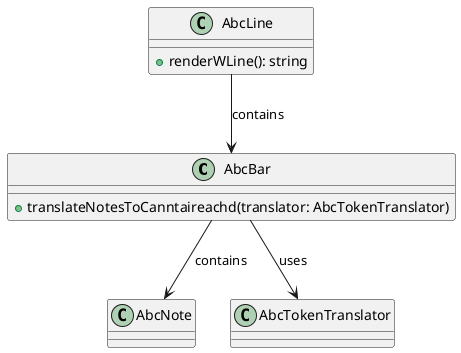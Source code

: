 <?php
/**
 * UML for AbcBar and AbcLine using translators
 *
 * @startuml
 * class AbcBar {
 *   + translateNotesToCanntaireachd(translator: AbcTokenTranslator)
 * }
 * class AbcLine {
 *   + renderWLine(): string
 * }
 * class AbcNote
 * AbcBar --> AbcNote : contains
 * AbcBar --> AbcTokenTranslator : uses
 * AbcLine --> AbcBar : contains
 *
 * @enduml
 */
